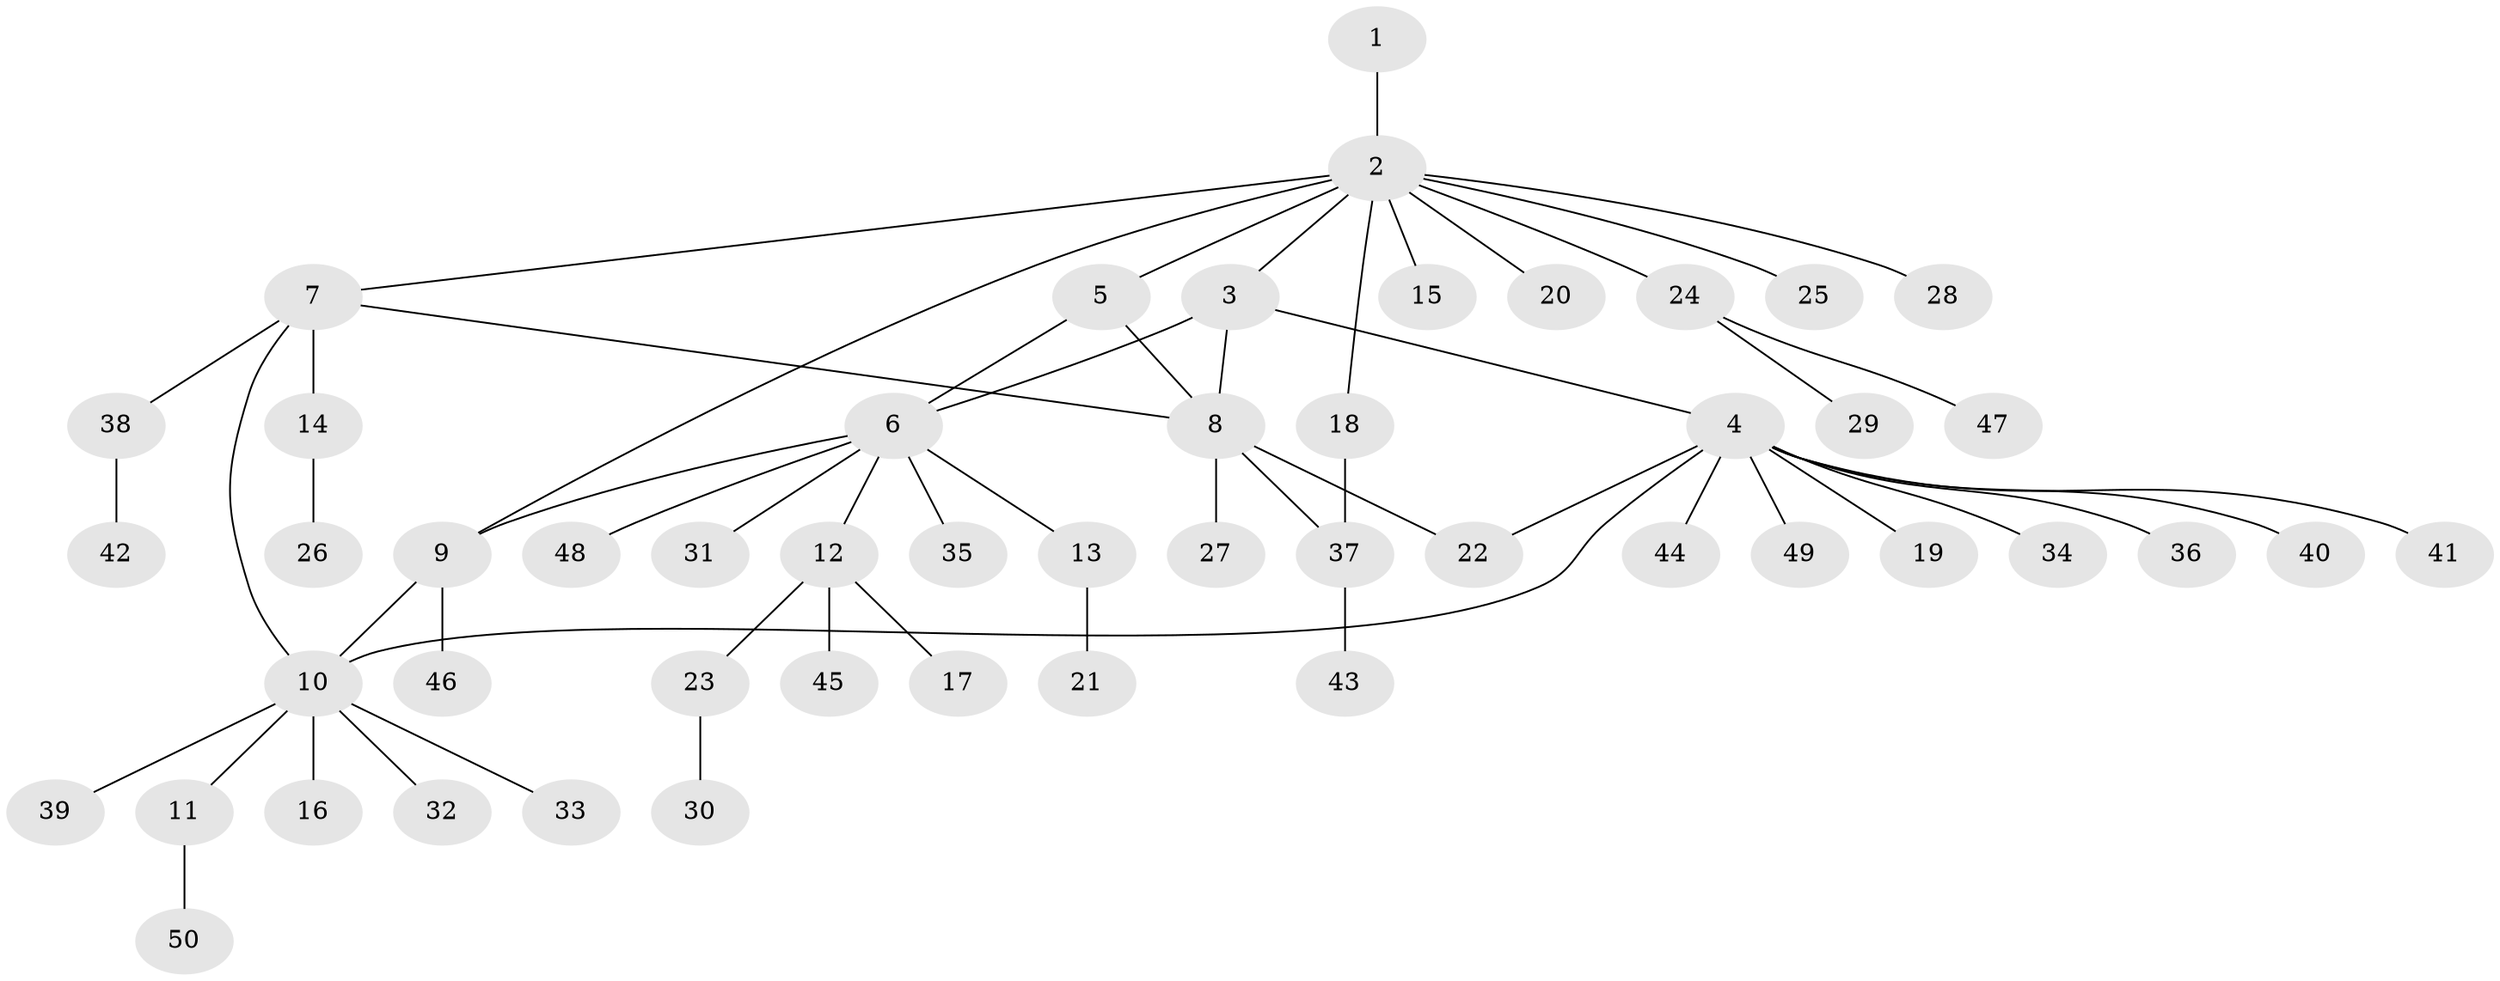 // Generated by graph-tools (version 1.1) at 2025/26/03/09/25 03:26:44]
// undirected, 50 vertices, 57 edges
graph export_dot {
graph [start="1"]
  node [color=gray90,style=filled];
  1;
  2;
  3;
  4;
  5;
  6;
  7;
  8;
  9;
  10;
  11;
  12;
  13;
  14;
  15;
  16;
  17;
  18;
  19;
  20;
  21;
  22;
  23;
  24;
  25;
  26;
  27;
  28;
  29;
  30;
  31;
  32;
  33;
  34;
  35;
  36;
  37;
  38;
  39;
  40;
  41;
  42;
  43;
  44;
  45;
  46;
  47;
  48;
  49;
  50;
  1 -- 2;
  2 -- 3;
  2 -- 5;
  2 -- 7;
  2 -- 9;
  2 -- 15;
  2 -- 18;
  2 -- 20;
  2 -- 24;
  2 -- 25;
  2 -- 28;
  3 -- 4;
  3 -- 6;
  3 -- 8;
  4 -- 10;
  4 -- 19;
  4 -- 22;
  4 -- 34;
  4 -- 36;
  4 -- 40;
  4 -- 41;
  4 -- 44;
  4 -- 49;
  5 -- 6;
  5 -- 8;
  6 -- 9;
  6 -- 12;
  6 -- 13;
  6 -- 31;
  6 -- 35;
  6 -- 48;
  7 -- 8;
  7 -- 10;
  7 -- 14;
  7 -- 38;
  8 -- 22;
  8 -- 27;
  8 -- 37;
  9 -- 10;
  9 -- 46;
  10 -- 11;
  10 -- 16;
  10 -- 32;
  10 -- 33;
  10 -- 39;
  11 -- 50;
  12 -- 17;
  12 -- 23;
  12 -- 45;
  13 -- 21;
  14 -- 26;
  18 -- 37;
  23 -- 30;
  24 -- 29;
  24 -- 47;
  37 -- 43;
  38 -- 42;
}
